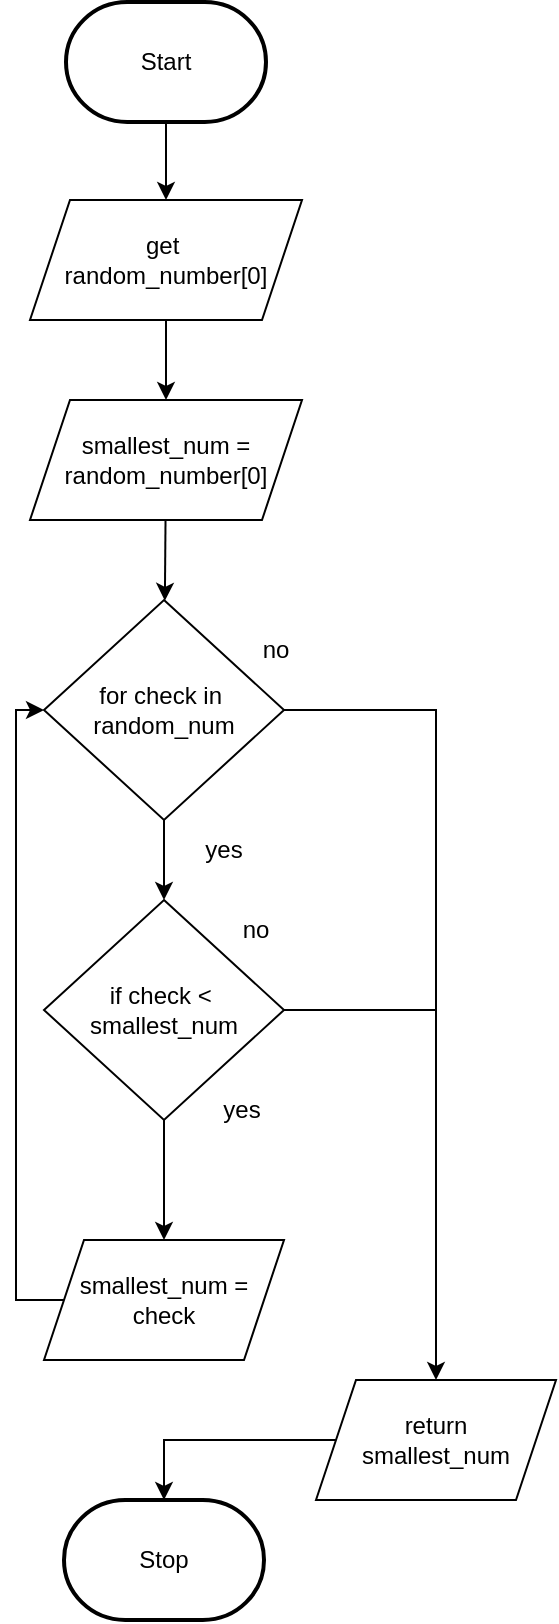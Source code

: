 <mxfile>
    <diagram id="SI7tuCP2dQLLvXjDpIHG" name="Page-1">
        <mxGraphModel dx="1074" dy="3087" grid="1" gridSize="10" guides="1" tooltips="1" connect="1" arrows="1" fold="1" page="1" pageScale="1" pageWidth="827" pageHeight="1169" math="0" shadow="0">
            <root>
                <mxCell id="0"/>
                <mxCell id="1" parent="0"/>
                <mxCell id="314" value="" style="edgeStyle=none;html=1;startArrow=none;" parent="1" source="328" target="313" edge="1">
                    <mxGeometry relative="1" as="geometry"/>
                </mxCell>
                <mxCell id="331" value="" style="edgeStyle=none;html=1;" edge="1" parent="1" source="3" target="328">
                    <mxGeometry relative="1" as="geometry"/>
                </mxCell>
                <mxCell id="3" value="Start" style="strokeWidth=2;html=1;shape=mxgraph.flowchart.terminator;whiteSpace=wrap;" parent="1" vertex="1">
                    <mxGeometry x="375" y="-1169" width="100" height="60" as="geometry"/>
                </mxCell>
                <mxCell id="10" value="Stop" style="strokeWidth=2;html=1;shape=mxgraph.flowchart.terminator;whiteSpace=wrap;rounded=1;" parent="1" vertex="1">
                    <mxGeometry x="374" y="-420" width="100" height="60" as="geometry"/>
                </mxCell>
                <mxCell id="317" value="" style="edgeStyle=none;html=1;" parent="1" source="284" target="316" edge="1">
                    <mxGeometry relative="1" as="geometry"/>
                </mxCell>
                <mxCell id="324" style="edgeStyle=none;html=1;entryX=0.5;entryY=0;entryDx=0;entryDy=0;endArrow=classic;endFill=1;rounded=0;" parent="1" source="284" target="323" edge="1">
                    <mxGeometry relative="1" as="geometry">
                        <Array as="points">
                            <mxPoint x="560" y="-815"/>
                        </Array>
                    </mxGeometry>
                </mxCell>
                <mxCell id="284" value="for check in&amp;nbsp;&lt;br&gt;random_num" style="rhombus;whiteSpace=wrap;html=1;" parent="1" vertex="1">
                    <mxGeometry x="364" y="-870" width="120" height="110" as="geometry"/>
                </mxCell>
                <mxCell id="294" style="edgeStyle=none;html=1;entryX=0;entryY=0.5;entryDx=0;entryDy=0;rounded=0;exitX=0;exitY=0.5;exitDx=0;exitDy=0;" parent="1" source="311" target="284" edge="1">
                    <mxGeometry relative="1" as="geometry">
                        <Array as="points">
                            <mxPoint x="350" y="-520"/>
                            <mxPoint x="350" y="-815"/>
                        </Array>
                    </mxGeometry>
                </mxCell>
                <mxCell id="288" value="yes" style="text;html=1;strokeColor=none;fillColor=none;align=center;verticalAlign=middle;whiteSpace=wrap;rounded=0;" parent="1" vertex="1">
                    <mxGeometry x="424" y="-760" width="60" height="30" as="geometry"/>
                </mxCell>
                <mxCell id="293" value="no" style="text;html=1;strokeColor=none;fillColor=none;align=center;verticalAlign=middle;whiteSpace=wrap;rounded=0;" parent="1" vertex="1">
                    <mxGeometry x="450" y="-860" width="60" height="30" as="geometry"/>
                </mxCell>
                <mxCell id="311" value="smallest_num =&lt;br&gt;check" style="shape=parallelogram;perimeter=parallelogramPerimeter;whiteSpace=wrap;html=1;fixedSize=1;" parent="1" vertex="1">
                    <mxGeometry x="364" y="-550" width="120" height="60" as="geometry"/>
                </mxCell>
                <mxCell id="315" value="" style="edgeStyle=none;html=1;" parent="1" source="313" target="284" edge="1">
                    <mxGeometry relative="1" as="geometry"/>
                </mxCell>
                <mxCell id="313" value="smallest_num = random_number[0]" style="shape=parallelogram;perimeter=parallelogramPerimeter;whiteSpace=wrap;html=1;fixedSize=1;" parent="1" vertex="1">
                    <mxGeometry x="357" y="-970" width="136" height="60" as="geometry"/>
                </mxCell>
                <mxCell id="321" style="edgeStyle=none;html=1;entryX=0.5;entryY=0;entryDx=0;entryDy=0;" parent="1" source="316" target="311" edge="1">
                    <mxGeometry relative="1" as="geometry"/>
                </mxCell>
                <mxCell id="322" style="edgeStyle=none;html=1;endArrow=none;endFill=0;" parent="1" source="316" edge="1">
                    <mxGeometry relative="1" as="geometry">
                        <mxPoint x="560" y="-665" as="targetPoint"/>
                    </mxGeometry>
                </mxCell>
                <mxCell id="316" value="if check &amp;lt;&amp;nbsp;&lt;br&gt;smallest_num" style="rhombus;whiteSpace=wrap;html=1;" parent="1" vertex="1">
                    <mxGeometry x="364" y="-720" width="120" height="110" as="geometry"/>
                </mxCell>
                <mxCell id="318" value="no" style="text;html=1;strokeColor=none;fillColor=none;align=center;verticalAlign=middle;whiteSpace=wrap;rounded=0;" parent="1" vertex="1">
                    <mxGeometry x="440" y="-720" width="60" height="30" as="geometry"/>
                </mxCell>
                <mxCell id="319" value="yes" style="text;html=1;strokeColor=none;fillColor=none;align=center;verticalAlign=middle;whiteSpace=wrap;rounded=0;" parent="1" vertex="1">
                    <mxGeometry x="433" y="-630" width="60" height="30" as="geometry"/>
                </mxCell>
                <mxCell id="326" style="edgeStyle=none;rounded=0;html=1;entryX=0.5;entryY=0;entryDx=0;entryDy=0;entryPerimeter=0;endArrow=classic;endFill=1;" parent="1" source="323" target="10" edge="1">
                    <mxGeometry relative="1" as="geometry">
                        <Array as="points">
                            <mxPoint x="424" y="-450"/>
                        </Array>
                    </mxGeometry>
                </mxCell>
                <mxCell id="323" value="return&lt;br&gt;smallest_num" style="shape=parallelogram;perimeter=parallelogramPerimeter;whiteSpace=wrap;html=1;fixedSize=1;" parent="1" vertex="1">
                    <mxGeometry x="500" y="-480" width="120" height="60" as="geometry"/>
                </mxCell>
                <mxCell id="328" value="get&amp;nbsp;&lt;br&gt;&lt;span style=&quot;font-family: &amp;#34;helvetica&amp;#34;&quot;&gt;random_number[0]&lt;/span&gt;" style="shape=parallelogram;perimeter=parallelogramPerimeter;whiteSpace=wrap;html=1;fixedSize=1;" vertex="1" parent="1">
                    <mxGeometry x="357" y="-1070" width="136" height="60" as="geometry"/>
                </mxCell>
            </root>
        </mxGraphModel>
    </diagram>
</mxfile>